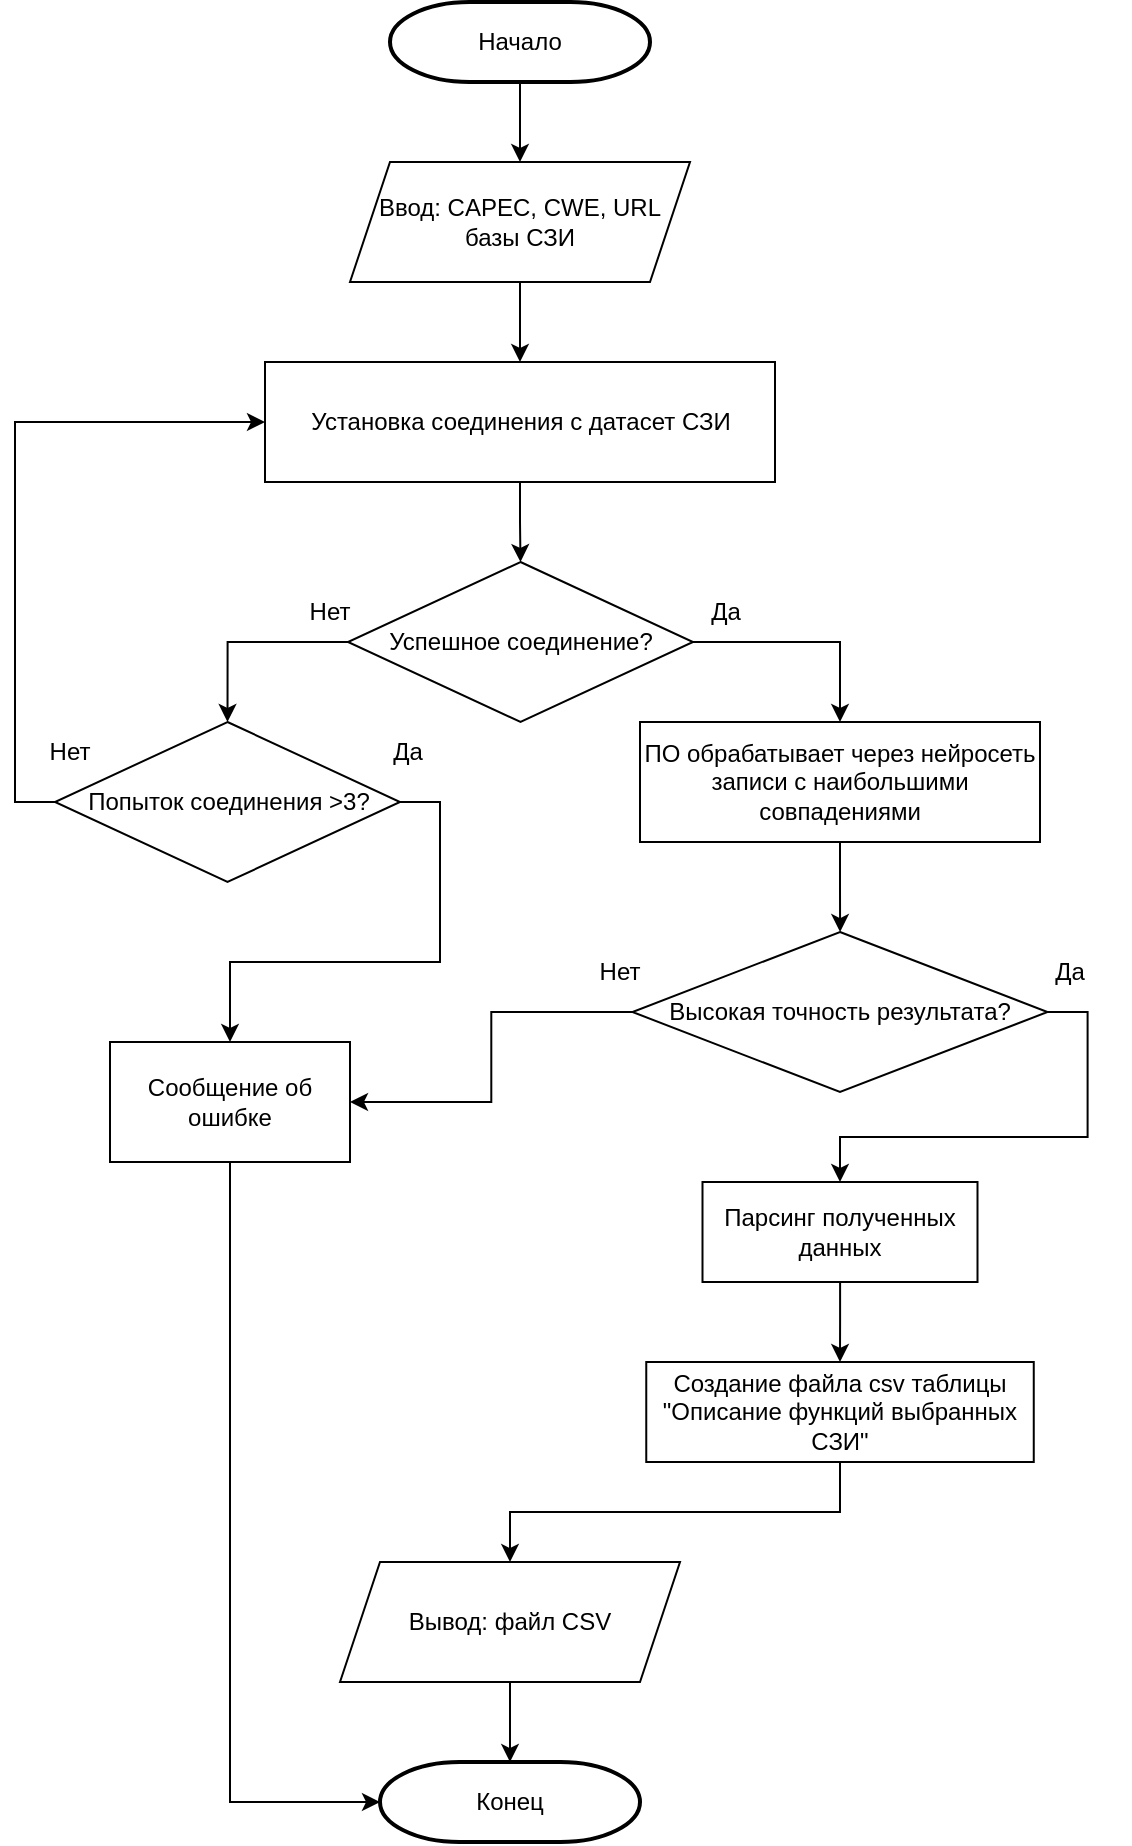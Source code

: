 <mxfile version="25.0.3">
  <diagram name="Страница — 1" id="FZuVYSKQKKseB5JXQPXO">
    <mxGraphModel dx="1290" dy="567" grid="1" gridSize="10" guides="1" tooltips="1" connect="1" arrows="1" fold="1" page="1" pageScale="1" pageWidth="827" pageHeight="1169" math="0" shadow="0">
      <root>
        <mxCell id="0" />
        <mxCell id="1" parent="0" />
        <mxCell id="h4m05iVEqOgtliCkyHRx-1" value="" style="edgeStyle=orthogonalEdgeStyle;rounded=0;orthogonalLoop=1;jettySize=auto;html=1;" parent="1" source="h4m05iVEqOgtliCkyHRx-2" target="h4m05iVEqOgtliCkyHRx-5" edge="1">
          <mxGeometry relative="1" as="geometry" />
        </mxCell>
        <mxCell id="h4m05iVEqOgtliCkyHRx-2" value="Начало" style="strokeWidth=2;html=1;shape=mxgraph.flowchart.terminator;whiteSpace=wrap;" parent="1" vertex="1">
          <mxGeometry x="360" y="40" width="130" height="40" as="geometry" />
        </mxCell>
        <mxCell id="h4m05iVEqOgtliCkyHRx-3" value="Конец" style="strokeWidth=2;html=1;shape=mxgraph.flowchart.terminator;whiteSpace=wrap;" parent="1" vertex="1">
          <mxGeometry x="355" y="920" width="130" height="40" as="geometry" />
        </mxCell>
        <mxCell id="h4m05iVEqOgtliCkyHRx-4" value="" style="edgeStyle=orthogonalEdgeStyle;rounded=0;orthogonalLoop=1;jettySize=auto;html=1;" parent="1" source="h4m05iVEqOgtliCkyHRx-5" target="h4m05iVEqOgtliCkyHRx-7" edge="1">
          <mxGeometry relative="1" as="geometry" />
        </mxCell>
        <mxCell id="h4m05iVEqOgtliCkyHRx-5" value="Ввод: CAPEC, CWE, URL базы СЗИ" style="shape=parallelogram;perimeter=parallelogramPerimeter;whiteSpace=wrap;html=1;fixedSize=1;" parent="1" vertex="1">
          <mxGeometry x="340" y="120" width="170" height="60" as="geometry" />
        </mxCell>
        <mxCell id="h4m05iVEqOgtliCkyHRx-6" value="" style="edgeStyle=orthogonalEdgeStyle;rounded=0;orthogonalLoop=1;jettySize=auto;html=1;" parent="1" source="h4m05iVEqOgtliCkyHRx-7" target="h4m05iVEqOgtliCkyHRx-10" edge="1">
          <mxGeometry relative="1" as="geometry" />
        </mxCell>
        <mxCell id="h4m05iVEqOgtliCkyHRx-7" value="Установка соединения с датасет СЗИ" style="rounded=0;whiteSpace=wrap;html=1;" parent="1" vertex="1">
          <mxGeometry x="297.5" y="220" width="255" height="60" as="geometry" />
        </mxCell>
        <mxCell id="h4m05iVEqOgtliCkyHRx-8" style="edgeStyle=orthogonalEdgeStyle;rounded=0;orthogonalLoop=1;jettySize=auto;html=1;exitX=0;exitY=0.5;exitDx=0;exitDy=0;entryX=0.5;entryY=0;entryDx=0;entryDy=0;" parent="1" source="h4m05iVEqOgtliCkyHRx-10" target="h4m05iVEqOgtliCkyHRx-13" edge="1">
          <mxGeometry relative="1" as="geometry" />
        </mxCell>
        <mxCell id="h4m05iVEqOgtliCkyHRx-9" style="edgeStyle=orthogonalEdgeStyle;rounded=0;orthogonalLoop=1;jettySize=auto;html=1;exitX=1;exitY=0.5;exitDx=0;exitDy=0;entryX=0.5;entryY=0;entryDx=0;entryDy=0;" parent="1" source="h4m05iVEqOgtliCkyHRx-10" target="h4m05iVEqOgtliCkyHRx-17" edge="1">
          <mxGeometry relative="1" as="geometry" />
        </mxCell>
        <mxCell id="h4m05iVEqOgtliCkyHRx-10" value="Успешное соединение?" style="rhombus;whiteSpace=wrap;html=1;" parent="1" vertex="1">
          <mxGeometry x="339" y="320" width="172.5" height="80" as="geometry" />
        </mxCell>
        <mxCell id="h4m05iVEqOgtliCkyHRx-11" style="edgeStyle=orthogonalEdgeStyle;rounded=0;orthogonalLoop=1;jettySize=auto;html=1;exitX=1;exitY=0.5;exitDx=0;exitDy=0;entryX=0.5;entryY=0;entryDx=0;entryDy=0;" parent="1" source="h4m05iVEqOgtliCkyHRx-13" target="h4m05iVEqOgtliCkyHRx-14" edge="1">
          <mxGeometry relative="1" as="geometry" />
        </mxCell>
        <mxCell id="h4m05iVEqOgtliCkyHRx-12" style="edgeStyle=orthogonalEdgeStyle;rounded=0;orthogonalLoop=1;jettySize=auto;html=1;exitX=0;exitY=0.5;exitDx=0;exitDy=0;entryX=0;entryY=0.5;entryDx=0;entryDy=0;" parent="1" source="h4m05iVEqOgtliCkyHRx-13" target="h4m05iVEqOgtliCkyHRx-7" edge="1">
          <mxGeometry relative="1" as="geometry" />
        </mxCell>
        <mxCell id="h4m05iVEqOgtliCkyHRx-13" value="Попыток соединения &amp;gt;3?" style="rhombus;whiteSpace=wrap;html=1;" parent="1" vertex="1">
          <mxGeometry x="192.5" y="400" width="172.5" height="80" as="geometry" />
        </mxCell>
        <mxCell id="h4m05iVEqOgtliCkyHRx-14" value="Сообщение об ошибке" style="rounded=0;whiteSpace=wrap;html=1;" parent="1" vertex="1">
          <mxGeometry x="220" y="560" width="120" height="60" as="geometry" />
        </mxCell>
        <mxCell id="h4m05iVEqOgtliCkyHRx-15" style="edgeStyle=orthogonalEdgeStyle;rounded=0;orthogonalLoop=1;jettySize=auto;html=1;exitX=0.5;exitY=1;exitDx=0;exitDy=0;entryX=0;entryY=0.5;entryDx=0;entryDy=0;entryPerimeter=0;" parent="1" source="h4m05iVEqOgtliCkyHRx-14" target="h4m05iVEqOgtliCkyHRx-3" edge="1">
          <mxGeometry relative="1" as="geometry" />
        </mxCell>
        <mxCell id="h4m05iVEqOgtliCkyHRx-16" value="" style="edgeStyle=orthogonalEdgeStyle;rounded=0;orthogonalLoop=1;jettySize=auto;html=1;" parent="1" source="h4m05iVEqOgtliCkyHRx-17" target="h4m05iVEqOgtliCkyHRx-20" edge="1">
          <mxGeometry relative="1" as="geometry" />
        </mxCell>
        <mxCell id="h4m05iVEqOgtliCkyHRx-17" value="ПО обрабатывает через нейросеть записи с наибольшими совпадениями" style="rounded=0;whiteSpace=wrap;html=1;" parent="1" vertex="1">
          <mxGeometry x="485" y="400" width="200" height="60" as="geometry" />
        </mxCell>
        <mxCell id="h4m05iVEqOgtliCkyHRx-18" style="edgeStyle=orthogonalEdgeStyle;rounded=0;orthogonalLoop=1;jettySize=auto;html=1;exitX=0;exitY=0.5;exitDx=0;exitDy=0;entryX=1;entryY=0.5;entryDx=0;entryDy=0;" parent="1" source="h4m05iVEqOgtliCkyHRx-20" target="h4m05iVEqOgtliCkyHRx-14" edge="1">
          <mxGeometry relative="1" as="geometry" />
        </mxCell>
        <mxCell id="h4m05iVEqOgtliCkyHRx-19" style="edgeStyle=orthogonalEdgeStyle;rounded=0;orthogonalLoop=1;jettySize=auto;html=1;exitX=1;exitY=0.5;exitDx=0;exitDy=0;entryX=0.5;entryY=0;entryDx=0;entryDy=0;" parent="1" source="h4m05iVEqOgtliCkyHRx-20" target="h4m05iVEqOgtliCkyHRx-22" edge="1">
          <mxGeometry relative="1" as="geometry" />
        </mxCell>
        <mxCell id="h4m05iVEqOgtliCkyHRx-20" value="Высокая точность результата?" style="rhombus;whiteSpace=wrap;html=1;" parent="1" vertex="1">
          <mxGeometry x="481.25" y="505" width="207.5" height="80" as="geometry" />
        </mxCell>
        <mxCell id="h4m05iVEqOgtliCkyHRx-21" value="" style="edgeStyle=orthogonalEdgeStyle;rounded=0;orthogonalLoop=1;jettySize=auto;html=1;" parent="1" source="h4m05iVEqOgtliCkyHRx-22" target="h4m05iVEqOgtliCkyHRx-24" edge="1">
          <mxGeometry relative="1" as="geometry" />
        </mxCell>
        <mxCell id="h4m05iVEqOgtliCkyHRx-22" value="Парсинг полученных данных" style="rounded=0;whiteSpace=wrap;html=1;" parent="1" vertex="1">
          <mxGeometry x="516.25" y="630" width="137.5" height="50" as="geometry" />
        </mxCell>
        <mxCell id="h4m05iVEqOgtliCkyHRx-23" style="edgeStyle=orthogonalEdgeStyle;rounded=0;orthogonalLoop=1;jettySize=auto;html=1;exitX=0.5;exitY=1;exitDx=0;exitDy=0;entryX=0.5;entryY=0;entryDx=0;entryDy=0;" parent="1" source="h4m05iVEqOgtliCkyHRx-24" target="h4m05iVEqOgtliCkyHRx-26" edge="1">
          <mxGeometry relative="1" as="geometry" />
        </mxCell>
        <mxCell id="h4m05iVEqOgtliCkyHRx-24" value="Создание файла csv таблицы &quot;Описание функций выбранных СЗИ&quot;" style="rounded=0;whiteSpace=wrap;html=1;" parent="1" vertex="1">
          <mxGeometry x="488.13" y="720" width="193.75" height="50" as="geometry" />
        </mxCell>
        <mxCell id="h4m05iVEqOgtliCkyHRx-25" value="" style="edgeStyle=orthogonalEdgeStyle;rounded=0;orthogonalLoop=1;jettySize=auto;html=1;" parent="1" source="h4m05iVEqOgtliCkyHRx-26" target="h4m05iVEqOgtliCkyHRx-3" edge="1">
          <mxGeometry relative="1" as="geometry" />
        </mxCell>
        <mxCell id="h4m05iVEqOgtliCkyHRx-26" value="Вывод: файл CSV" style="shape=parallelogram;perimeter=parallelogramPerimeter;whiteSpace=wrap;html=1;fixedSize=1;" parent="1" vertex="1">
          <mxGeometry x="335" y="820" width="170" height="60" as="geometry" />
        </mxCell>
        <mxCell id="h4m05iVEqOgtliCkyHRx-27" value="Да" style="text;html=1;align=center;verticalAlign=middle;whiteSpace=wrap;rounded=0;" parent="1" vertex="1">
          <mxGeometry x="497.5" y="330" width="60" height="30" as="geometry" />
        </mxCell>
        <mxCell id="h4m05iVEqOgtliCkyHRx-28" value="Нет" style="text;html=1;align=center;verticalAlign=middle;whiteSpace=wrap;rounded=0;" parent="1" vertex="1">
          <mxGeometry x="300" y="330" width="60" height="30" as="geometry" />
        </mxCell>
        <mxCell id="h4m05iVEqOgtliCkyHRx-29" value="Да" style="text;html=1;align=center;verticalAlign=middle;whiteSpace=wrap;rounded=0;" parent="1" vertex="1">
          <mxGeometry x="670" y="510" width="60" height="30" as="geometry" />
        </mxCell>
        <mxCell id="h4m05iVEqOgtliCkyHRx-30" value="Нет" style="text;html=1;align=center;verticalAlign=middle;whiteSpace=wrap;rounded=0;" parent="1" vertex="1">
          <mxGeometry x="445" y="510" width="60" height="30" as="geometry" />
        </mxCell>
        <mxCell id="TKboDnqxhSKeRiD0gCG--1" value="Нет" style="text;html=1;align=center;verticalAlign=middle;whiteSpace=wrap;rounded=0;" parent="1" vertex="1">
          <mxGeometry x="170" y="400" width="60" height="30" as="geometry" />
        </mxCell>
        <mxCell id="TKboDnqxhSKeRiD0gCG--2" value="Да" style="text;html=1;align=center;verticalAlign=middle;whiteSpace=wrap;rounded=0;" parent="1" vertex="1">
          <mxGeometry x="339" y="400" width="60" height="30" as="geometry" />
        </mxCell>
      </root>
    </mxGraphModel>
  </diagram>
</mxfile>

